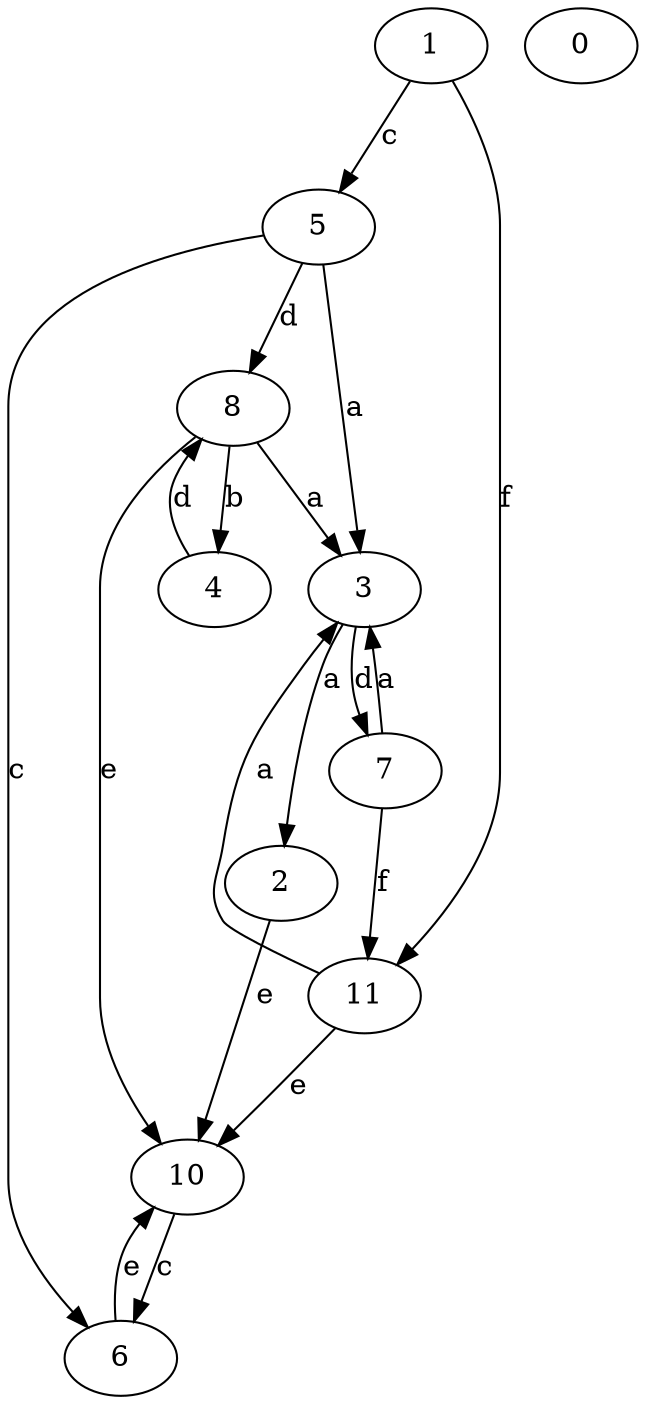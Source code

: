 strict digraph  {
2;
0;
3;
4;
5;
6;
1;
7;
8;
10;
11;
2 -> 10  [label=e];
3 -> 2  [label=a];
3 -> 7  [label=d];
4 -> 8  [label=d];
5 -> 3  [label=a];
5 -> 6  [label=c];
5 -> 8  [label=d];
6 -> 10  [label=e];
1 -> 5  [label=c];
1 -> 11  [label=f];
7 -> 3  [label=a];
7 -> 11  [label=f];
8 -> 3  [label=a];
8 -> 4  [label=b];
8 -> 10  [label=e];
10 -> 6  [label=c];
11 -> 3  [label=a];
11 -> 10  [label=e];
}
